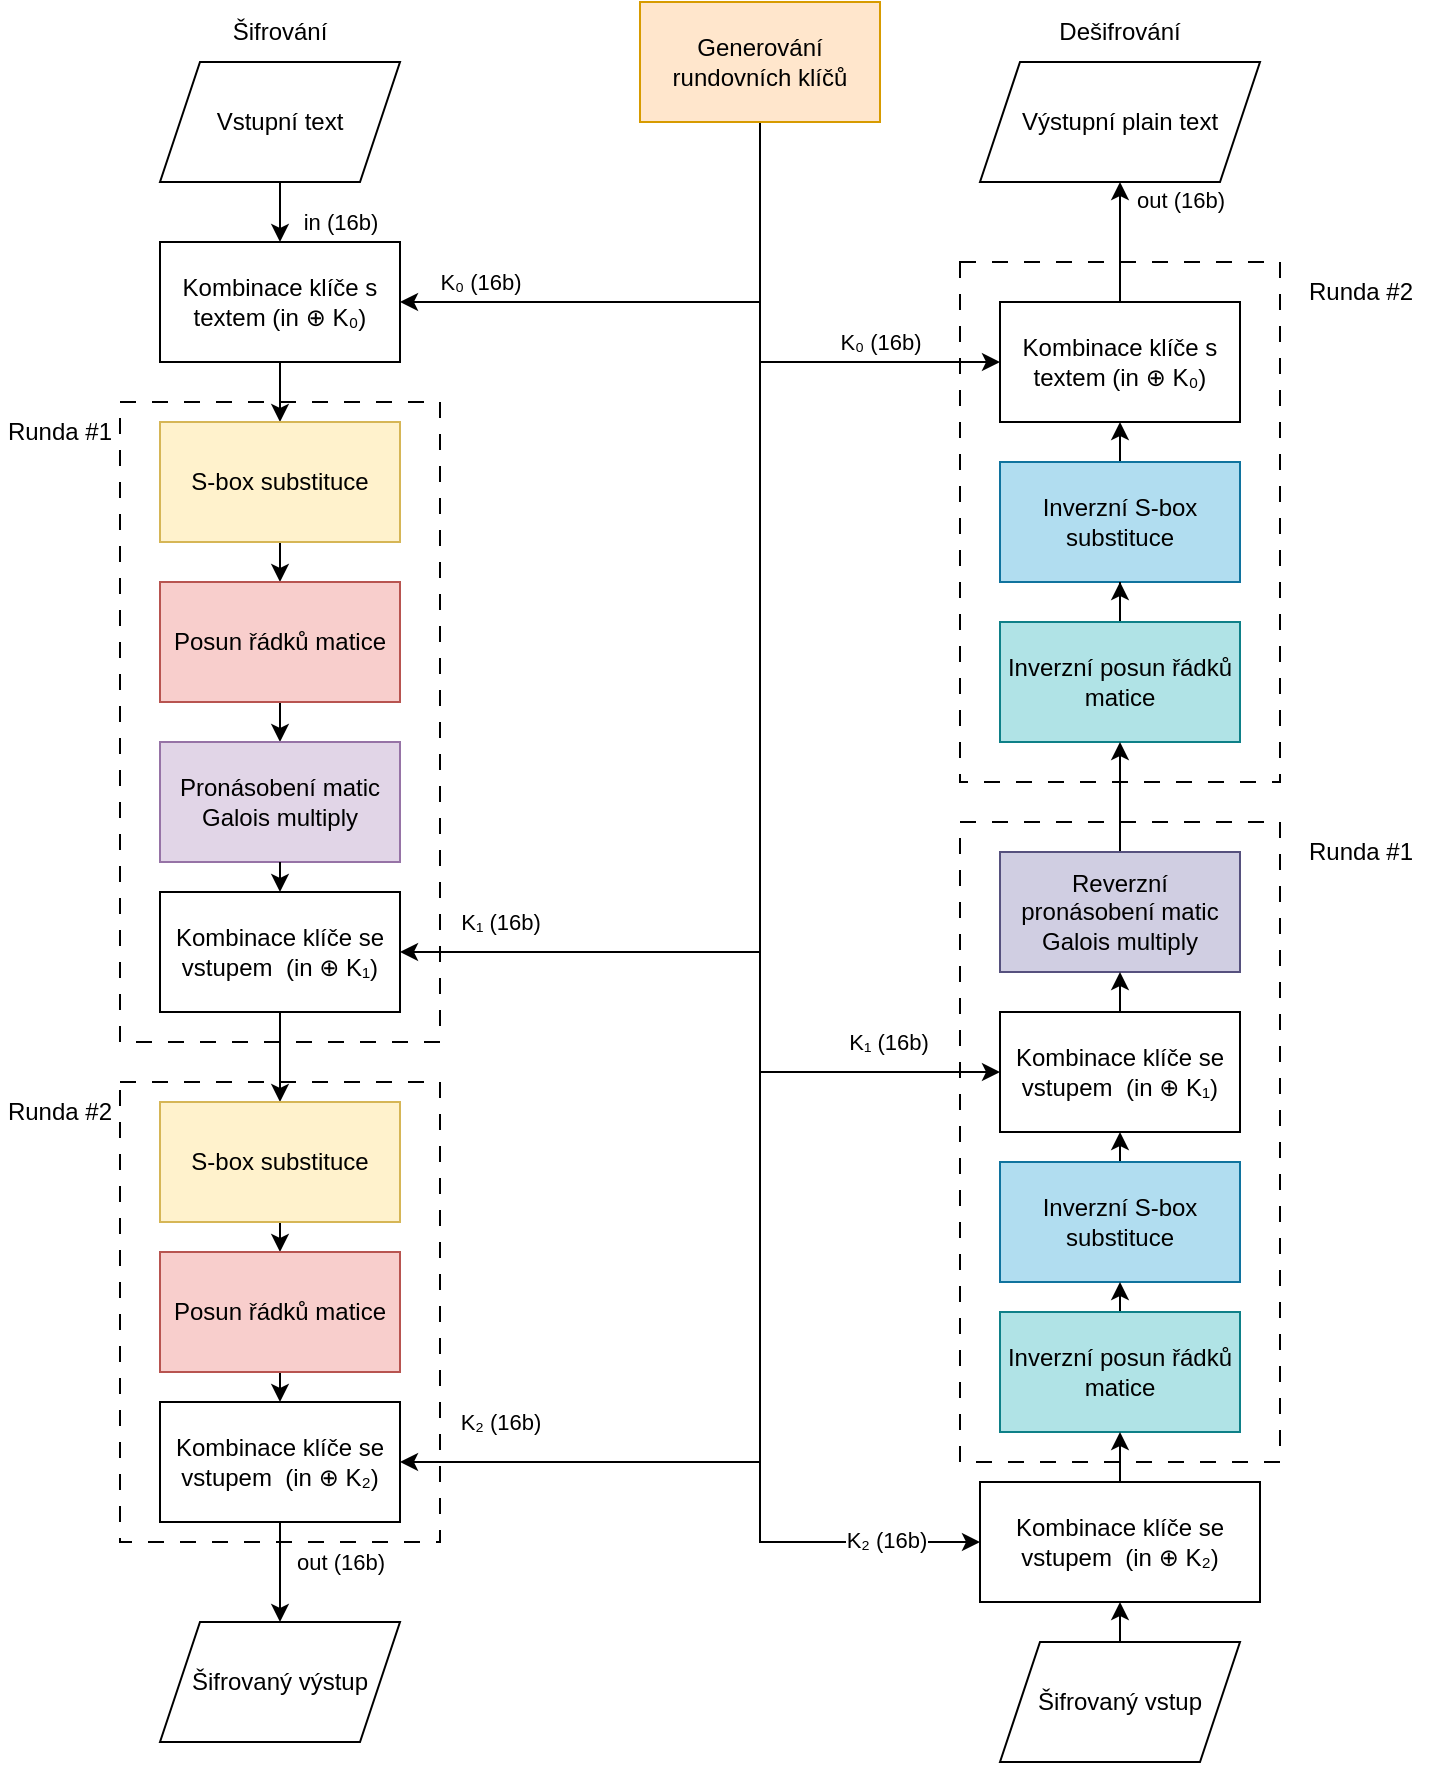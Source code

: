 <mxfile version="23.1.3" type="device">
  <diagram name="Stránka-1" id="aipoAuUvGRiBpB22vb3T">
    <mxGraphModel dx="1434" dy="759" grid="1" gridSize="10" guides="1" tooltips="1" connect="1" arrows="1" fold="1" page="1" pageScale="1" pageWidth="827" pageHeight="1169" math="0" shadow="0">
      <root>
        <mxCell id="0" />
        <mxCell id="1" parent="0" />
        <mxCell id="e9DzHkO6Z4M1-QwWfhWD-35" value="" style="rounded=0;whiteSpace=wrap;html=1;fillColor=none;dashed=1;dashPattern=8 8;" parent="1" vertex="1">
          <mxGeometry x="500" y="490" width="160" height="320" as="geometry" />
        </mxCell>
        <mxCell id="v46e6K_8IC1KZaEUlDx5-13" value="" style="rounded=0;whiteSpace=wrap;html=1;fillColor=none;dashed=1;dashPattern=8 8;" parent="1" vertex="1">
          <mxGeometry x="80" y="280" width="160" height="320" as="geometry" />
        </mxCell>
        <mxCell id="v46e6K_8IC1KZaEUlDx5-7" style="edgeStyle=orthogonalEdgeStyle;rounded=0;orthogonalLoop=1;jettySize=auto;html=1;exitX=0.5;exitY=1;exitDx=0;exitDy=0;entryX=1;entryY=0.5;entryDx=0;entryDy=0;" parent="1" source="v46e6K_8IC1KZaEUlDx5-1" target="v46e6K_8IC1KZaEUlDx5-6" edge="1">
          <mxGeometry relative="1" as="geometry" />
        </mxCell>
        <mxCell id="v46e6K_8IC1KZaEUlDx5-8" value="K₀ (16b)" style="edgeLabel;html=1;align=center;verticalAlign=middle;resizable=0;points=[];" parent="v46e6K_8IC1KZaEUlDx5-7" vertex="1" connectable="0">
          <mxGeometry x="-0.141" y="2" relative="1" as="geometry">
            <mxPoint x="-114" y="-12" as="offset" />
          </mxGeometry>
        </mxCell>
        <mxCell id="e9DzHkO6Z4M1-QwWfhWD-18" style="edgeStyle=orthogonalEdgeStyle;rounded=0;orthogonalLoop=1;jettySize=auto;html=1;exitX=0.5;exitY=1;exitDx=0;exitDy=0;entryX=1;entryY=0.5;entryDx=0;entryDy=0;" parent="1" source="v46e6K_8IC1KZaEUlDx5-1" target="e9DzHkO6Z4M1-QwWfhWD-13" edge="1">
          <mxGeometry relative="1" as="geometry" />
        </mxCell>
        <mxCell id="e9DzHkO6Z4M1-QwWfhWD-20" style="edgeStyle=orthogonalEdgeStyle;rounded=0;orthogonalLoop=1;jettySize=auto;html=1;exitX=0.5;exitY=1;exitDx=0;exitDy=0;entryX=1;entryY=0.5;entryDx=0;entryDy=0;" parent="1" source="v46e6K_8IC1KZaEUlDx5-1" target="e9DzHkO6Z4M1-QwWfhWD-15" edge="1">
          <mxGeometry relative="1" as="geometry" />
        </mxCell>
        <mxCell id="e9DzHkO6Z4M1-QwWfhWD-51" style="edgeStyle=orthogonalEdgeStyle;rounded=0;orthogonalLoop=1;jettySize=auto;html=1;exitX=0.5;exitY=1;exitDx=0;exitDy=0;entryX=0;entryY=0.5;entryDx=0;entryDy=0;" parent="1" source="v46e6K_8IC1KZaEUlDx5-1" target="e9DzHkO6Z4M1-QwWfhWD-42" edge="1">
          <mxGeometry relative="1" as="geometry" />
        </mxCell>
        <mxCell id="e9DzHkO6Z4M1-QwWfhWD-57" style="edgeStyle=orthogonalEdgeStyle;rounded=0;orthogonalLoop=1;jettySize=auto;html=1;exitX=0.5;exitY=1;exitDx=0;exitDy=0;entryX=0;entryY=0.5;entryDx=0;entryDy=0;" parent="1" source="v46e6K_8IC1KZaEUlDx5-1" target="e9DzHkO6Z4M1-QwWfhWD-40" edge="1">
          <mxGeometry relative="1" as="geometry" />
        </mxCell>
        <mxCell id="e9DzHkO6Z4M1-QwWfhWD-63" style="edgeStyle=orthogonalEdgeStyle;rounded=0;orthogonalLoop=1;jettySize=auto;html=1;exitX=0.5;exitY=1;exitDx=0;exitDy=0;entryX=0;entryY=0.5;entryDx=0;entryDy=0;" parent="1" source="v46e6K_8IC1KZaEUlDx5-1" target="e9DzHkO6Z4M1-QwWfhWD-28" edge="1">
          <mxGeometry relative="1" as="geometry" />
        </mxCell>
        <mxCell id="v46e6K_8IC1KZaEUlDx5-1" value="Generování rundovních klíčů" style="rounded=0;whiteSpace=wrap;html=1;fillColor=#ffe6cc;strokeColor=#d79b00;" parent="1" vertex="1">
          <mxGeometry x="340" y="80" width="120" height="60" as="geometry" />
        </mxCell>
        <mxCell id="v46e6K_8IC1KZaEUlDx5-2" value="Šifrování" style="text;html=1;strokeColor=none;fillColor=none;align=center;verticalAlign=middle;whiteSpace=wrap;rounded=0;" parent="1" vertex="1">
          <mxGeometry x="130" y="80" width="60" height="30" as="geometry" />
        </mxCell>
        <mxCell id="v46e6K_8IC1KZaEUlDx5-9" value="in (16b)" style="edgeStyle=orthogonalEdgeStyle;rounded=0;orthogonalLoop=1;jettySize=auto;html=1;exitX=0.5;exitY=1;exitDx=0;exitDy=0;entryX=0.5;entryY=0;entryDx=0;entryDy=0;" parent="1" source="v46e6K_8IC1KZaEUlDx5-5" target="v46e6K_8IC1KZaEUlDx5-6" edge="1">
          <mxGeometry x="0.333" y="30" relative="1" as="geometry">
            <mxPoint as="offset" />
          </mxGeometry>
        </mxCell>
        <mxCell id="v46e6K_8IC1KZaEUlDx5-5" value="Vstupní text" style="shape=parallelogram;perimeter=parallelogramPerimeter;whiteSpace=wrap;html=1;fixedSize=1;" parent="1" vertex="1">
          <mxGeometry x="100" y="110" width="120" height="60" as="geometry" />
        </mxCell>
        <mxCell id="v46e6K_8IC1KZaEUlDx5-11" style="edgeStyle=orthogonalEdgeStyle;rounded=0;orthogonalLoop=1;jettySize=auto;html=1;exitX=0.5;exitY=1;exitDx=0;exitDy=0;entryX=0.5;entryY=0;entryDx=0;entryDy=0;" parent="1" source="v46e6K_8IC1KZaEUlDx5-6" target="v46e6K_8IC1KZaEUlDx5-10" edge="1">
          <mxGeometry relative="1" as="geometry" />
        </mxCell>
        <mxCell id="v46e6K_8IC1KZaEUlDx5-6" value="Kombinace klíče s textem (in ⊕ K₀)" style="rounded=0;whiteSpace=wrap;html=1;" parent="1" vertex="1">
          <mxGeometry x="100" y="200" width="120" height="60" as="geometry" />
        </mxCell>
        <mxCell id="e9DzHkO6Z4M1-QwWfhWD-2" style="edgeStyle=orthogonalEdgeStyle;rounded=0;orthogonalLoop=1;jettySize=auto;html=1;exitX=0.5;exitY=1;exitDx=0;exitDy=0;entryX=0.5;entryY=0;entryDx=0;entryDy=0;" parent="1" source="v46e6K_8IC1KZaEUlDx5-10" target="v46e6K_8IC1KZaEUlDx5-14" edge="1">
          <mxGeometry relative="1" as="geometry" />
        </mxCell>
        <mxCell id="v46e6K_8IC1KZaEUlDx5-10" value="S-box substituce" style="rounded=0;whiteSpace=wrap;html=1;fillColor=#fff2cc;strokeColor=#d6b656;" parent="1" vertex="1">
          <mxGeometry x="100" y="290" width="120" height="60" as="geometry" />
        </mxCell>
        <mxCell id="e9DzHkO6Z4M1-QwWfhWD-3" style="edgeStyle=orthogonalEdgeStyle;rounded=0;orthogonalLoop=1;jettySize=auto;html=1;exitX=0.5;exitY=1;exitDx=0;exitDy=0;entryX=0.5;entryY=0;entryDx=0;entryDy=0;" parent="1" source="v46e6K_8IC1KZaEUlDx5-14" target="e9DzHkO6Z4M1-QwWfhWD-1" edge="1">
          <mxGeometry relative="1" as="geometry" />
        </mxCell>
        <mxCell id="v46e6K_8IC1KZaEUlDx5-14" value="Posun řádků matice" style="rounded=0;whiteSpace=wrap;html=1;fillColor=#f8cecc;strokeColor=#b85450;" parent="1" vertex="1">
          <mxGeometry x="100" y="370" width="120" height="60" as="geometry" />
        </mxCell>
        <mxCell id="e9DzHkO6Z4M1-QwWfhWD-12" style="edgeStyle=orthogonalEdgeStyle;rounded=0;orthogonalLoop=1;jettySize=auto;html=1;exitX=0.5;exitY=1;exitDx=0;exitDy=0;entryX=0.5;entryY=0;entryDx=0;entryDy=0;" parent="1" source="e9DzHkO6Z4M1-QwWfhWD-13" target="e9DzHkO6Z4M1-QwWfhWD-7" edge="1">
          <mxGeometry relative="1" as="geometry" />
        </mxCell>
        <mxCell id="e9DzHkO6Z4M1-QwWfhWD-1" value="Pronásobení matic&lt;br&gt;Galois multiply" style="rounded=0;whiteSpace=wrap;html=1;fillColor=#e1d5e7;strokeColor=#9673a6;" parent="1" vertex="1">
          <mxGeometry x="100" y="450" width="120" height="60" as="geometry" />
        </mxCell>
        <mxCell id="e9DzHkO6Z4M1-QwWfhWD-4" value="Runda #1" style="text;html=1;strokeColor=none;fillColor=none;align=center;verticalAlign=middle;whiteSpace=wrap;rounded=0;" parent="1" vertex="1">
          <mxGeometry x="20" y="280" width="60" height="30" as="geometry" />
        </mxCell>
        <mxCell id="e9DzHkO6Z4M1-QwWfhWD-5" value="" style="rounded=0;whiteSpace=wrap;html=1;fillColor=none;dashed=1;dashPattern=8 8;" parent="1" vertex="1">
          <mxGeometry x="80" y="620" width="160" height="230" as="geometry" />
        </mxCell>
        <mxCell id="e9DzHkO6Z4M1-QwWfhWD-6" style="edgeStyle=orthogonalEdgeStyle;rounded=0;orthogonalLoop=1;jettySize=auto;html=1;exitX=0.5;exitY=1;exitDx=0;exitDy=0;entryX=0.5;entryY=0;entryDx=0;entryDy=0;" parent="1" source="e9DzHkO6Z4M1-QwWfhWD-7" target="e9DzHkO6Z4M1-QwWfhWD-9" edge="1">
          <mxGeometry relative="1" as="geometry" />
        </mxCell>
        <mxCell id="e9DzHkO6Z4M1-QwWfhWD-7" value="S-box substituce" style="rounded=0;whiteSpace=wrap;html=1;fillColor=#fff2cc;strokeColor=#d6b656;" parent="1" vertex="1">
          <mxGeometry x="100" y="630" width="120" height="60" as="geometry" />
        </mxCell>
        <mxCell id="e9DzHkO6Z4M1-QwWfhWD-52" style="edgeStyle=orthogonalEdgeStyle;rounded=0;orthogonalLoop=1;jettySize=auto;html=1;exitX=0.5;exitY=1;exitDx=0;exitDy=0;entryX=0.5;entryY=0;entryDx=0;entryDy=0;" parent="1" source="e9DzHkO6Z4M1-QwWfhWD-9" target="e9DzHkO6Z4M1-QwWfhWD-15" edge="1">
          <mxGeometry relative="1" as="geometry" />
        </mxCell>
        <mxCell id="e9DzHkO6Z4M1-QwWfhWD-9" value="Posun řádků matice" style="rounded=0;whiteSpace=wrap;html=1;fillColor=#f8cecc;strokeColor=#b85450;" parent="1" vertex="1">
          <mxGeometry x="100" y="705" width="120" height="60" as="geometry" />
        </mxCell>
        <mxCell id="e9DzHkO6Z4M1-QwWfhWD-11" value="Runda #2" style="text;html=1;strokeColor=none;fillColor=none;align=center;verticalAlign=middle;whiteSpace=wrap;rounded=0;" parent="1" vertex="1">
          <mxGeometry x="20" y="620" width="60" height="30" as="geometry" />
        </mxCell>
        <mxCell id="e9DzHkO6Z4M1-QwWfhWD-14" value="" style="edgeStyle=orthogonalEdgeStyle;rounded=0;orthogonalLoop=1;jettySize=auto;html=1;exitX=0.5;exitY=1;exitDx=0;exitDy=0;entryX=0.5;entryY=0;entryDx=0;entryDy=0;" parent="1" source="e9DzHkO6Z4M1-QwWfhWD-1" target="e9DzHkO6Z4M1-QwWfhWD-13" edge="1">
          <mxGeometry relative="1" as="geometry">
            <mxPoint x="160" y="510" as="sourcePoint" />
            <mxPoint x="160" y="630" as="targetPoint" />
          </mxGeometry>
        </mxCell>
        <mxCell id="e9DzHkO6Z4M1-QwWfhWD-13" value="Kombinace klíče se vstupem&amp;nbsp;&amp;nbsp;(in ⊕ K₁)" style="rounded=0;whiteSpace=wrap;html=1;" parent="1" vertex="1">
          <mxGeometry x="100" y="525" width="120" height="60" as="geometry" />
        </mxCell>
        <mxCell id="e9DzHkO6Z4M1-QwWfhWD-16" style="edgeStyle=orthogonalEdgeStyle;rounded=0;orthogonalLoop=1;jettySize=auto;html=1;exitX=0.5;exitY=1;exitDx=0;exitDy=0;entryX=0.5;entryY=0;entryDx=0;entryDy=0;" parent="1" source="e9DzHkO6Z4M1-QwWfhWD-15" target="e9DzHkO6Z4M1-QwWfhWD-17" edge="1">
          <mxGeometry relative="1" as="geometry">
            <mxPoint x="160" y="900" as="targetPoint" />
          </mxGeometry>
        </mxCell>
        <mxCell id="e9DzHkO6Z4M1-QwWfhWD-64" value="out (16b)" style="edgeLabel;html=1;align=center;verticalAlign=middle;resizable=0;points=[];" parent="e9DzHkO6Z4M1-QwWfhWD-16" vertex="1" connectable="0">
          <mxGeometry x="0.52" y="1" relative="1" as="geometry">
            <mxPoint x="29" y="-18" as="offset" />
          </mxGeometry>
        </mxCell>
        <mxCell id="e9DzHkO6Z4M1-QwWfhWD-15" value="Kombinace klíče se vstupem&amp;nbsp;&amp;nbsp;(in ⊕ K₂)" style="rounded=0;whiteSpace=wrap;html=1;" parent="1" vertex="1">
          <mxGeometry x="100" y="780" width="120" height="60" as="geometry" />
        </mxCell>
        <mxCell id="e9DzHkO6Z4M1-QwWfhWD-17" value="Šifrovaný výstup" style="shape=parallelogram;perimeter=parallelogramPerimeter;whiteSpace=wrap;html=1;fixedSize=1;" parent="1" vertex="1">
          <mxGeometry x="100" y="890" width="120" height="60" as="geometry" />
        </mxCell>
        <mxCell id="e9DzHkO6Z4M1-QwWfhWD-19" value="K₁&amp;nbsp;(16b)" style="edgeLabel;html=1;align=center;verticalAlign=middle;resizable=0;points=[];" parent="1" vertex="1" connectable="0">
          <mxGeometry x="270" y="540" as="geometry" />
        </mxCell>
        <mxCell id="e9DzHkO6Z4M1-QwWfhWD-21" value="K₂&amp;nbsp;(16b)" style="edgeLabel;html=1;align=center;verticalAlign=middle;resizable=0;points=[];" parent="1" vertex="1" connectable="0">
          <mxGeometry x="270" y="790" as="geometry" />
        </mxCell>
        <mxCell id="e9DzHkO6Z4M1-QwWfhWD-22" value="" style="rounded=0;whiteSpace=wrap;html=1;fillColor=none;dashed=1;dashPattern=8 8;" parent="1" vertex="1">
          <mxGeometry x="500" y="210" width="160" height="260" as="geometry" />
        </mxCell>
        <mxCell id="e9DzHkO6Z4M1-QwWfhWD-23" value="K₀ (16b)" style="edgeLabel;html=1;align=center;verticalAlign=middle;resizable=0;points=[];" parent="1" vertex="1" connectable="0">
          <mxGeometry x="460" y="250" as="geometry" />
        </mxCell>
        <mxCell id="e9DzHkO6Z4M1-QwWfhWD-24" value="Dešifrování" style="text;html=1;strokeColor=none;fillColor=none;align=center;verticalAlign=middle;whiteSpace=wrap;rounded=0;" parent="1" vertex="1">
          <mxGeometry x="550" y="80" width="60" height="30" as="geometry" />
        </mxCell>
        <mxCell id="e9DzHkO6Z4M1-QwWfhWD-26" value="Výstupní plain text" style="shape=parallelogram;perimeter=parallelogramPerimeter;whiteSpace=wrap;html=1;fixedSize=1;" parent="1" vertex="1">
          <mxGeometry x="510" y="110" width="140" height="60" as="geometry" />
        </mxCell>
        <mxCell id="e9DzHkO6Z4M1-QwWfhWD-53" style="edgeStyle=orthogonalEdgeStyle;rounded=0;orthogonalLoop=1;jettySize=auto;html=1;exitX=0.5;exitY=0;exitDx=0;exitDy=0;entryX=0.5;entryY=1;entryDx=0;entryDy=0;" parent="1" source="e9DzHkO6Z4M1-QwWfhWD-28" target="e9DzHkO6Z4M1-QwWfhWD-26" edge="1">
          <mxGeometry relative="1" as="geometry" />
        </mxCell>
        <mxCell id="e9DzHkO6Z4M1-QwWfhWD-54" value="out (16b)" style="edgeLabel;html=1;align=center;verticalAlign=middle;resizable=0;points=[];" parent="e9DzHkO6Z4M1-QwWfhWD-53" vertex="1" connectable="0">
          <mxGeometry x="-0.133" relative="1" as="geometry">
            <mxPoint x="30" y="-25" as="offset" />
          </mxGeometry>
        </mxCell>
        <mxCell id="e9DzHkO6Z4M1-QwWfhWD-28" value="Kombinace klíče s textem (in ⊕ K₀)" style="rounded=0;whiteSpace=wrap;html=1;" parent="1" vertex="1">
          <mxGeometry x="520" y="230" width="120" height="60" as="geometry" />
        </mxCell>
        <mxCell id="e9DzHkO6Z4M1-QwWfhWD-62" style="edgeStyle=orthogonalEdgeStyle;rounded=0;orthogonalLoop=1;jettySize=auto;html=1;exitX=0.5;exitY=0;exitDx=0;exitDy=0;entryX=0.5;entryY=1;entryDx=0;entryDy=0;" parent="1" source="e9DzHkO6Z4M1-QwWfhWD-30" target="e9DzHkO6Z4M1-QwWfhWD-28" edge="1">
          <mxGeometry relative="1" as="geometry" />
        </mxCell>
        <mxCell id="e9DzHkO6Z4M1-QwWfhWD-30" value="Inverzní S-box substituce" style="rounded=0;whiteSpace=wrap;html=1;fillColor=#b1ddf0;strokeColor=#10739e;" parent="1" vertex="1">
          <mxGeometry x="520" y="310" width="120" height="60" as="geometry" />
        </mxCell>
        <mxCell id="e9DzHkO6Z4M1-QwWfhWD-61" style="edgeStyle=orthogonalEdgeStyle;rounded=0;orthogonalLoop=1;jettySize=auto;html=1;exitX=0.5;exitY=0;exitDx=0;exitDy=0;" parent="1" source="e9DzHkO6Z4M1-QwWfhWD-32" target="e9DzHkO6Z4M1-QwWfhWD-30" edge="1">
          <mxGeometry relative="1" as="geometry" />
        </mxCell>
        <mxCell id="e9DzHkO6Z4M1-QwWfhWD-32" value="Inverzní posun řádků matice" style="rounded=0;whiteSpace=wrap;html=1;fillColor=#b0e3e6;strokeColor=#0e8088;" parent="1" vertex="1">
          <mxGeometry x="520" y="390" width="120" height="60" as="geometry" />
        </mxCell>
        <mxCell id="e9DzHkO6Z4M1-QwWfhWD-60" style="edgeStyle=orthogonalEdgeStyle;rounded=0;orthogonalLoop=1;jettySize=auto;html=1;exitX=0.5;exitY=0;exitDx=0;exitDy=0;entryX=0.5;entryY=1;entryDx=0;entryDy=0;" parent="1" source="e9DzHkO6Z4M1-QwWfhWD-34" target="e9DzHkO6Z4M1-QwWfhWD-32" edge="1">
          <mxGeometry relative="1" as="geometry" />
        </mxCell>
        <mxCell id="e9DzHkO6Z4M1-QwWfhWD-34" value="Reverzní pronásobení matic&lt;br&gt;Galois multiply" style="rounded=0;whiteSpace=wrap;html=1;fillColor=#d0cee2;strokeColor=#56517e;" parent="1" vertex="1">
          <mxGeometry x="520" y="505" width="120" height="60" as="geometry" />
        </mxCell>
        <mxCell id="e9DzHkO6Z4M1-QwWfhWD-50" style="edgeStyle=orthogonalEdgeStyle;rounded=0;orthogonalLoop=1;jettySize=auto;html=1;exitX=0.5;exitY=0;exitDx=0;exitDy=0;entryX=0.5;entryY=1;entryDx=0;entryDy=0;" parent="1" source="e9DzHkO6Z4M1-QwWfhWD-37" target="e9DzHkO6Z4M1-QwWfhWD-42" edge="1">
          <mxGeometry relative="1" as="geometry" />
        </mxCell>
        <mxCell id="e9DzHkO6Z4M1-QwWfhWD-37" value="Inverzní S-box substituce" style="rounded=0;whiteSpace=wrap;html=1;fillColor=#b1ddf0;strokeColor=#10739e;" parent="1" vertex="1">
          <mxGeometry x="520" y="660" width="120" height="60" as="geometry" />
        </mxCell>
        <mxCell id="e9DzHkO6Z4M1-QwWfhWD-49" style="edgeStyle=orthogonalEdgeStyle;rounded=0;orthogonalLoop=1;jettySize=auto;html=1;exitX=0.5;exitY=0;exitDx=0;exitDy=0;entryX=0.5;entryY=1;entryDx=0;entryDy=0;" parent="1" source="e9DzHkO6Z4M1-QwWfhWD-38" target="e9DzHkO6Z4M1-QwWfhWD-37" edge="1">
          <mxGeometry relative="1" as="geometry" />
        </mxCell>
        <mxCell id="e9DzHkO6Z4M1-QwWfhWD-38" value="Inverzní posun řádků matice" style="rounded=0;whiteSpace=wrap;html=1;fillColor=#b0e3e6;strokeColor=#0e8088;" parent="1" vertex="1">
          <mxGeometry x="520" y="735" width="120" height="60" as="geometry" />
        </mxCell>
        <mxCell id="e9DzHkO6Z4M1-QwWfhWD-56" style="edgeStyle=orthogonalEdgeStyle;rounded=0;orthogonalLoop=1;jettySize=auto;html=1;exitX=0.5;exitY=0;exitDx=0;exitDy=0;" parent="1" source="e9DzHkO6Z4M1-QwWfhWD-40" target="e9DzHkO6Z4M1-QwWfhWD-38" edge="1">
          <mxGeometry relative="1" as="geometry" />
        </mxCell>
        <mxCell id="e9DzHkO6Z4M1-QwWfhWD-40" value="Kombinace klíče se vstupem&amp;nbsp;&amp;nbsp;(in ⊕ K₂)" style="rounded=0;whiteSpace=wrap;html=1;" parent="1" vertex="1">
          <mxGeometry x="510" y="820" width="140" height="60" as="geometry" />
        </mxCell>
        <mxCell id="e9DzHkO6Z4M1-QwWfhWD-47" style="edgeStyle=orthogonalEdgeStyle;rounded=0;orthogonalLoop=1;jettySize=auto;html=1;exitX=0.5;exitY=0;exitDx=0;exitDy=0;entryX=0.5;entryY=1;entryDx=0;entryDy=0;" parent="1" source="e9DzHkO6Z4M1-QwWfhWD-42" target="e9DzHkO6Z4M1-QwWfhWD-34" edge="1">
          <mxGeometry relative="1" as="geometry" />
        </mxCell>
        <mxCell id="e9DzHkO6Z4M1-QwWfhWD-42" value="Kombinace klíče se vstupem&amp;nbsp;&amp;nbsp;(in ⊕ K₁)" style="rounded=0;whiteSpace=wrap;html=1;" parent="1" vertex="1">
          <mxGeometry x="520" y="585" width="120" height="60" as="geometry" />
        </mxCell>
        <mxCell id="e9DzHkO6Z4M1-QwWfhWD-55" style="edgeStyle=orthogonalEdgeStyle;rounded=0;orthogonalLoop=1;jettySize=auto;html=1;exitX=0.5;exitY=0;exitDx=0;exitDy=0;entryX=0.5;entryY=1;entryDx=0;entryDy=0;" parent="1" source="e9DzHkO6Z4M1-QwWfhWD-43" target="e9DzHkO6Z4M1-QwWfhWD-40" edge="1">
          <mxGeometry relative="1" as="geometry" />
        </mxCell>
        <mxCell id="e9DzHkO6Z4M1-QwWfhWD-43" value="Šifrovaný vstup" style="shape=parallelogram;perimeter=parallelogramPerimeter;whiteSpace=wrap;html=1;fixedSize=1;" parent="1" vertex="1">
          <mxGeometry x="520" y="900" width="120" height="60" as="geometry" />
        </mxCell>
        <mxCell id="e9DzHkO6Z4M1-QwWfhWD-45" value="K₁ (16b)" style="edgeLabel;html=1;align=center;verticalAlign=middle;resizable=0;points=[];" parent="1" vertex="1" connectable="0">
          <mxGeometry x="460" y="600" as="geometry">
            <mxPoint x="4" as="offset" />
          </mxGeometry>
        </mxCell>
        <mxCell id="e9DzHkO6Z4M1-QwWfhWD-46" value="Runda #1" style="text;html=1;align=center;verticalAlign=middle;resizable=0;points=[];autosize=1;strokeColor=none;fillColor=none;" parent="1" vertex="1">
          <mxGeometry x="660" y="490" width="80" height="30" as="geometry" />
        </mxCell>
        <mxCell id="e9DzHkO6Z4M1-QwWfhWD-58" value="K₂&amp;nbsp;(16b)" style="edgeLabel;html=1;align=center;verticalAlign=middle;resizable=0;points=[];" parent="1" vertex="1" connectable="0">
          <mxGeometry x="460" y="850" as="geometry">
            <mxPoint x="3" y="-1" as="offset" />
          </mxGeometry>
        </mxCell>
        <mxCell id="e9DzHkO6Z4M1-QwWfhWD-59" value="Runda #2" style="text;html=1;align=center;verticalAlign=middle;resizable=0;points=[];autosize=1;strokeColor=none;fillColor=none;" parent="1" vertex="1">
          <mxGeometry x="660" y="210" width="80" height="30" as="geometry" />
        </mxCell>
      </root>
    </mxGraphModel>
  </diagram>
</mxfile>
